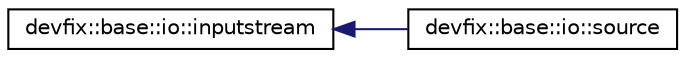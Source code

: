 digraph "Graphical Class Hierarchy"
{
  edge [fontname="Helvetica",fontsize="10",labelfontname="Helvetica",labelfontsize="10"];
  node [fontname="Helvetica",fontsize="10",shape=record];
  rankdir="LR";
  Node0 [label="devfix::base::io::inputstream",height=0.2,width=0.4,color="black", fillcolor="white", style="filled",URL="$structdevfix_1_1base_1_1io_1_1inputstream.html",tooltip="Superclass of all classes representing an input stream of bytes. "];
  Node0 -> Node1 [dir="back",color="midnightblue",fontsize="10",style="solid",fontname="Helvetica"];
  Node1 [label="devfix::base::io::source",height=0.2,width=0.4,color="black", fillcolor="white", style="filled",URL="$structdevfix_1_1base_1_1io_1_1source.html"];
}
